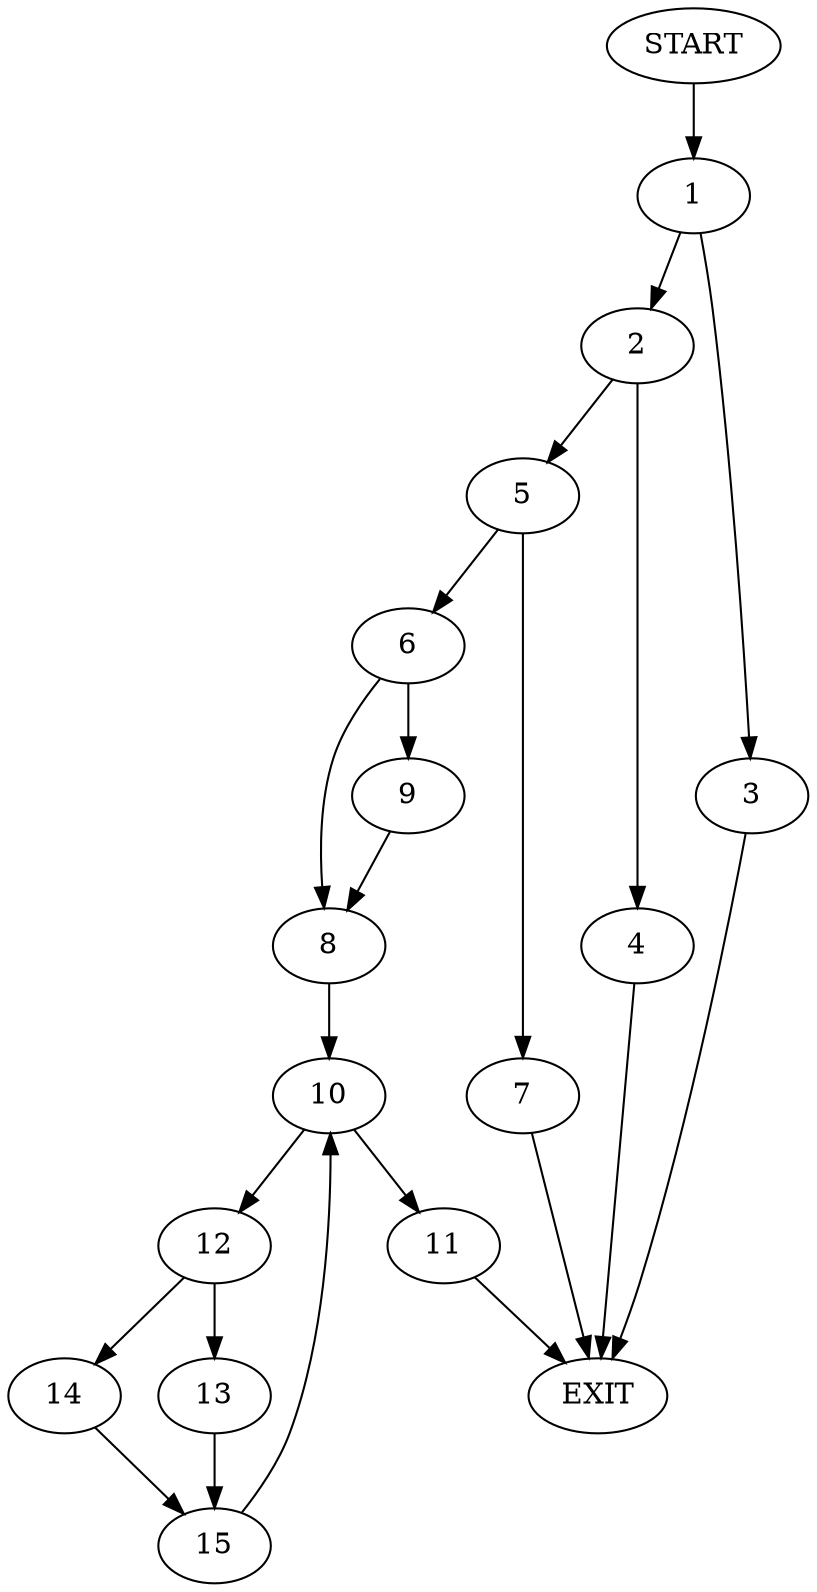 digraph {
0 [label="START"]
16 [label="EXIT"]
0 -> 1
1 -> 2
1 -> 3
3 -> 16
2 -> 4
2 -> 5
5 -> 6
5 -> 7
4 -> 16
6 -> 8
6 -> 9
7 -> 16
9 -> 8
8 -> 10
10 -> 11
10 -> 12
12 -> 13
12 -> 14
11 -> 16
14 -> 15
13 -> 15
15 -> 10
}
